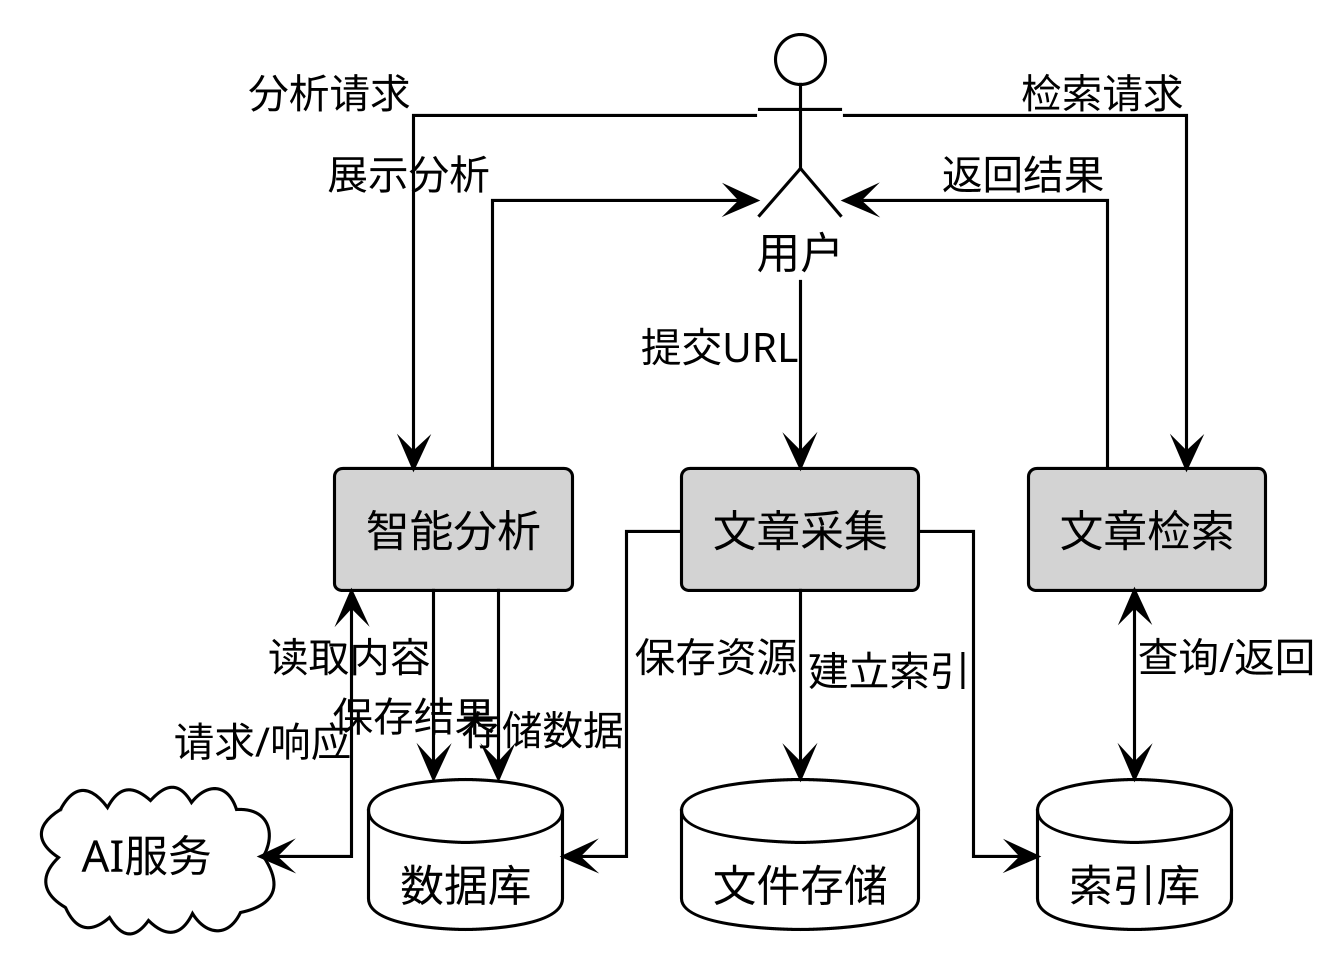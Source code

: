 @startuml 系统数据流图(简化版)
!theme plain
skinparam dpi 300
skinparam handwritten false
skinparam defaultTextAlignment center
skinparam shadowing false
skinparam linetype ortho
skinparam ArrowColor black
skinparam ArrowThickness 1

' 定义实体
actor "用户" as User
rectangle "文章采集" as Process1 #lightgray
rectangle "文章检索" as Process2 #lightgray
rectangle "智能分析" as Process3 #lightgray
database "数据库" as DB
database "索引库" as LuceneDB
database "文件存储" as FS
cloud "AI服务" as AI

' 主要数据流向
User --> Process1 : 提交URL
Process1 --> DB : 存储数据
Process1 --> FS : 保存资源
Process1 --> LuceneDB : 建立索引

User --> Process2 : 检索请求
Process2 <--> LuceneDB : 查询/返回
Process2 --> User : 返回结果

User --> Process3 : 分析请求
Process3 --> DB : 读取内容
Process3 <--> AI : 请求/响应
Process3 --> DB : 保存结果
Process3 --> User : 展示分析

@enduml 